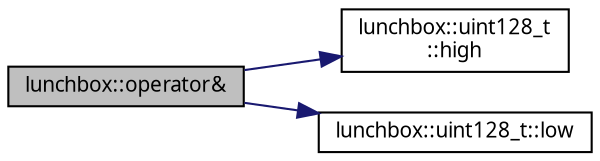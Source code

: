 digraph "lunchbox::operator&amp;"
{
  edge [fontname="Sans",fontsize="10",labelfontname="Sans",labelfontsize="10"];
  node [fontname="Sans",fontsize="10",shape=record];
  rankdir="LR";
  Node1 [label="lunchbox::operator&",height=0.2,width=0.4,color="black", fillcolor="grey75", style="filled" fontcolor="black"];
  Node1 -> Node2 [color="midnightblue",fontsize="10",style="solid",fontname="Sans"];
  Node2 [label="lunchbox::uint128_t\l::high",height=0.2,width=0.4,color="black", fillcolor="white", style="filled",URL="$classlunchbox_1_1uint128__t.html#a713b4cdae102f0a855da82a52ec34c99"];
  Node1 -> Node3 [color="midnightblue",fontsize="10",style="solid",fontname="Sans"];
  Node3 [label="lunchbox::uint128_t::low",height=0.2,width=0.4,color="black", fillcolor="white", style="filled",URL="$classlunchbox_1_1uint128__t.html#ad523173c8e420c6f56e00cf957526479"];
}
